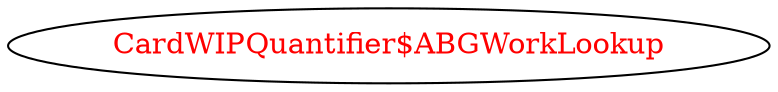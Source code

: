 digraph dependencyGraph {
 concentrate=true;
 ranksep="2.0";
 rankdir="LR"; 
 splines="ortho";
"CardWIPQuantifier$ABGWorkLookup" [fontcolor="red"];
}